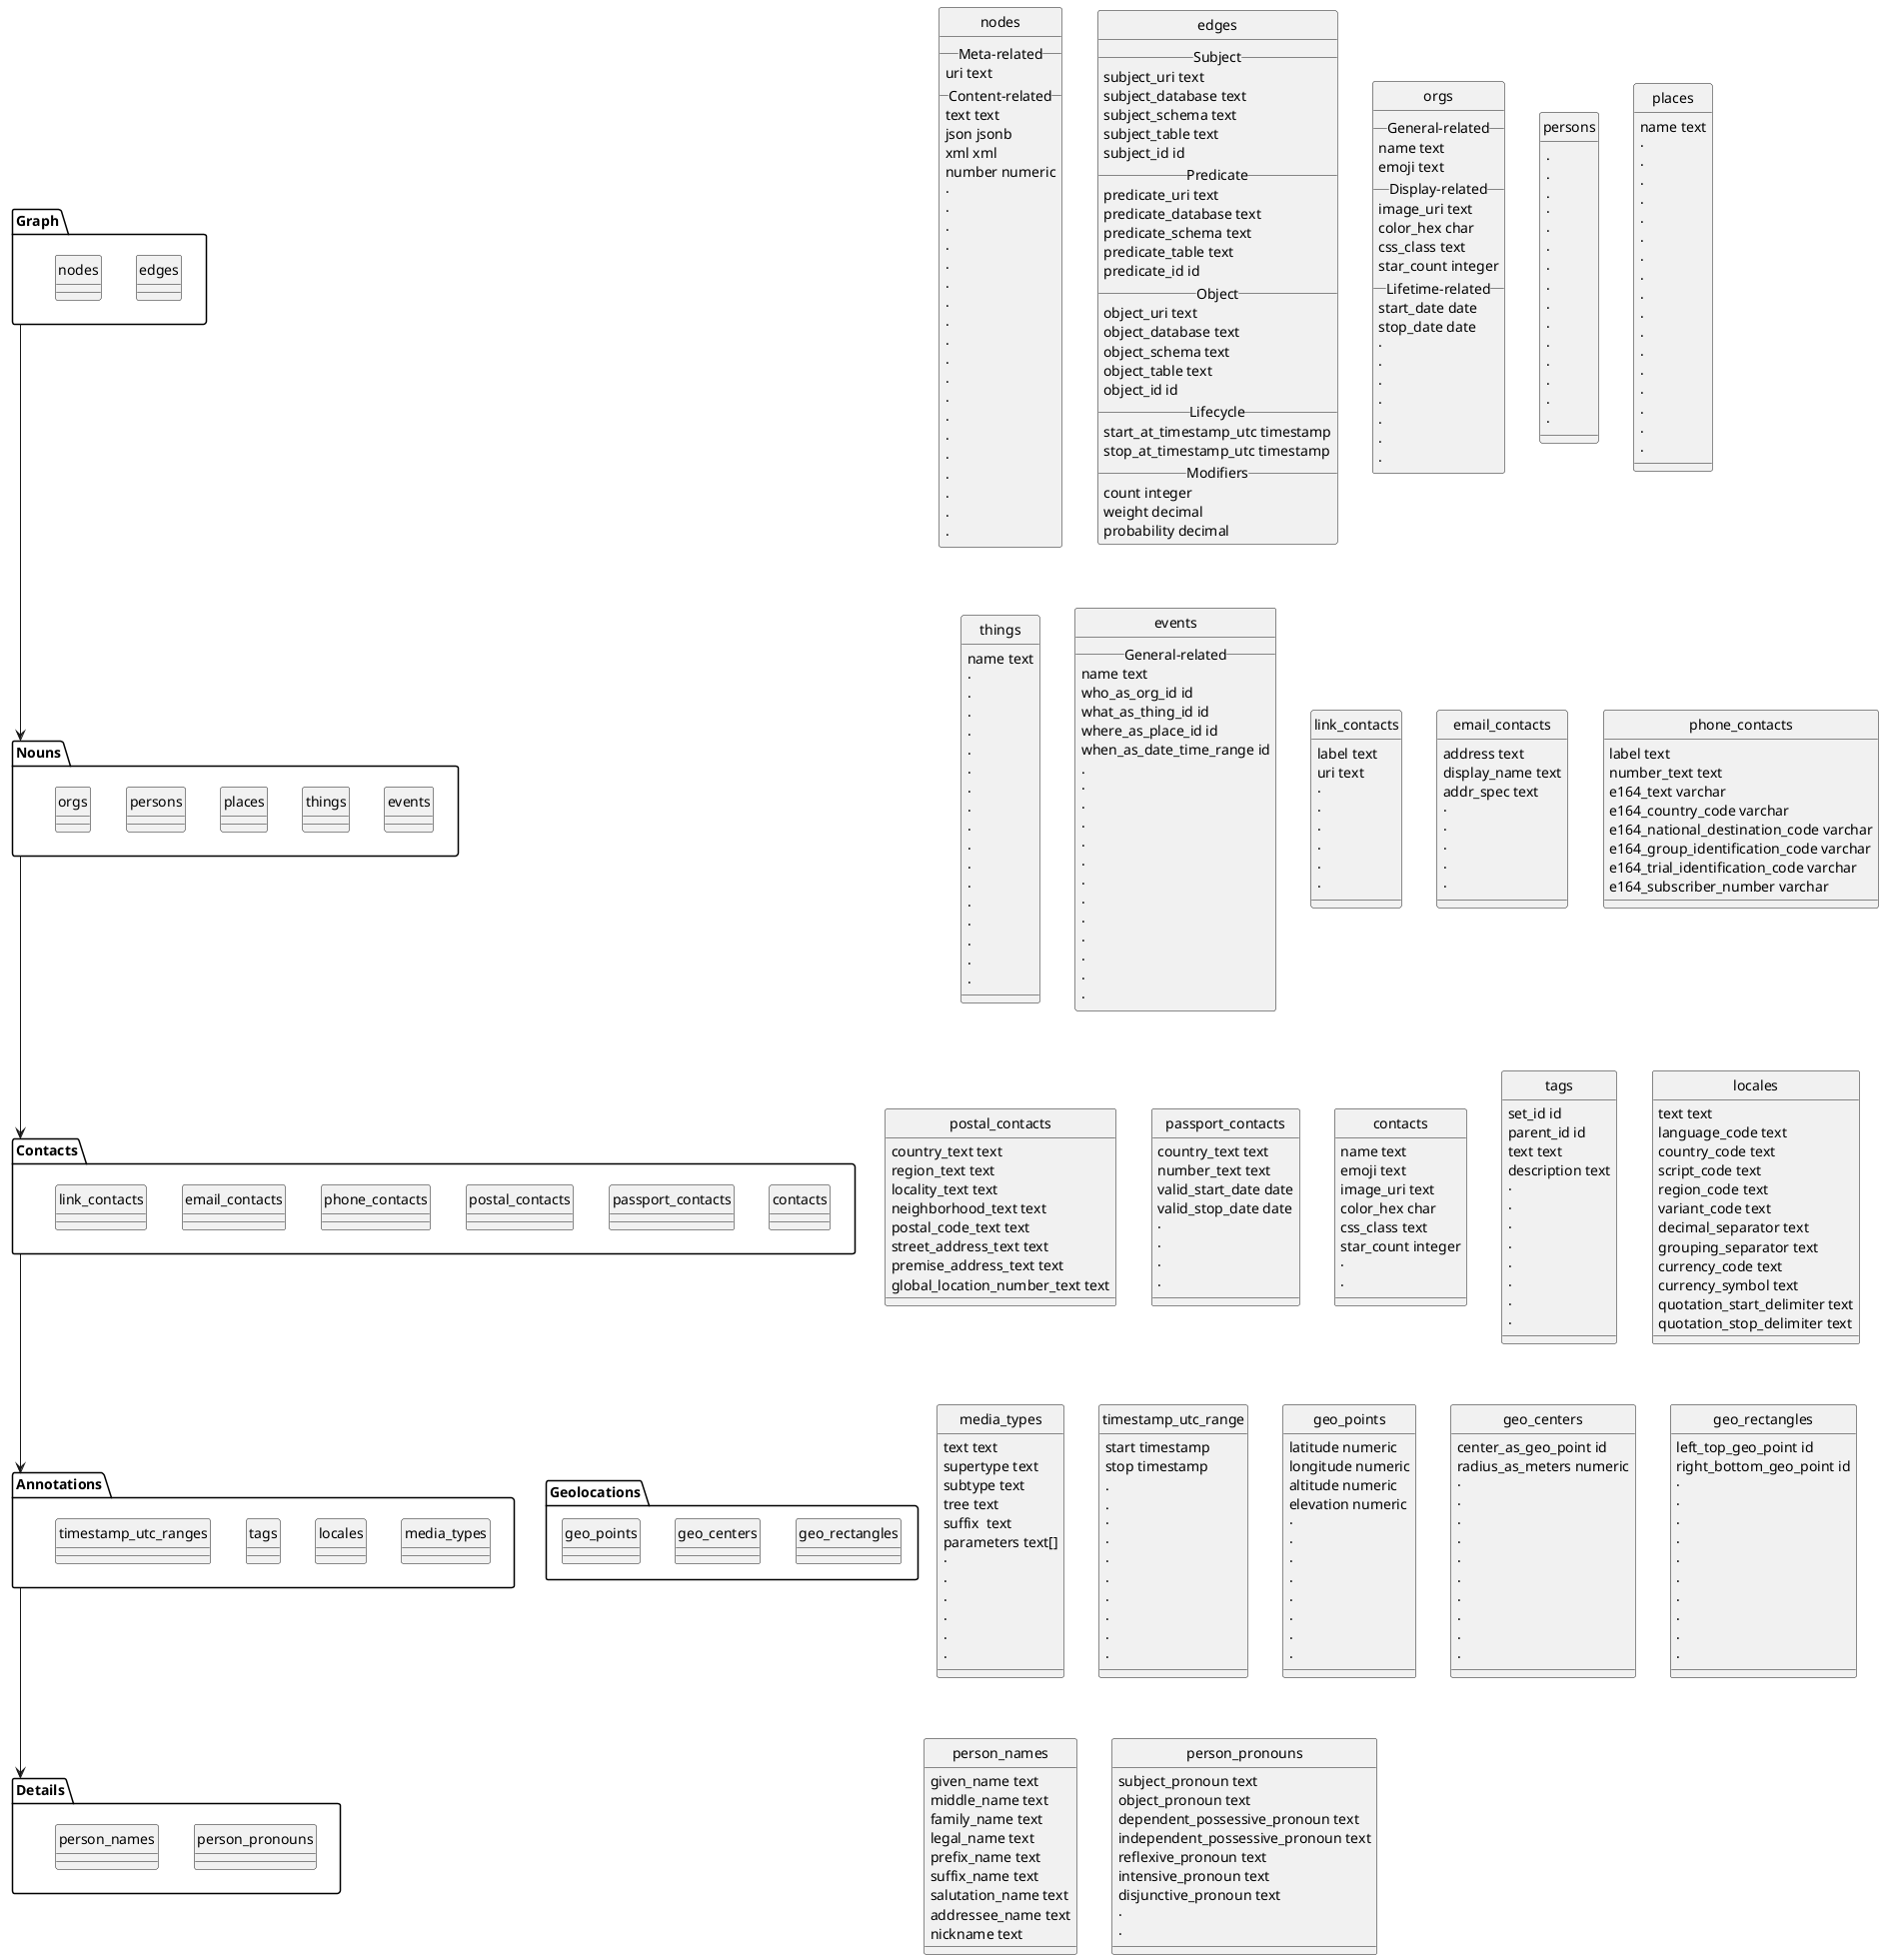 @startuml
skinparam monochrome true
hide circle

package Graph {
  class nodes
  class edges
}

package Nouns {
  class orgs
  class persons
  class places
  class things
  class events
}

package Contacts {
  class link_contacts
  class email_contacts
  class phone_contacts
  class postal_contacts
  class passport_contacts
  class contacts
}

package Annotations {
  class tags
  class locales
  class media_types
  class timestamp_utc_ranges
}

package Geolocations {
  class geo_points
  class geo_centers
  class geo_rectangles
}

package Details {
  class person_names
  class person_pronouns
}

Graph -d-> Nouns
Nouns -d-> Contacts
Contacts -d-> Annotations
Annotations -d-> Details

nodes -r[hidden] edges

orgs -[hidden] persons
persons -[hidden] places
places -[hidden] things
things -[hidden] events

link_contacts -[hidden] email_contacts
email_contacts -[hidden] phone_contacts
phone_contacts -[hidden] postal_contacts
postal_contacts -[hidden] passport_contacts
passport_contacts -[hidden] contacts

tags -r[hidden] locales
locales -r[hidden] media_types
media_types -r[hidden] geo_points
geo_points -r[hidden] geo_centers
geo_centers -r[hidden] geo_rectangles

person_names -r[hidden] person_pronouns

class nodes {
__ Meta-related __
  uri text
__ Content-related __
  text text
  json jsonb
  xml xml
  number numeric
  ·
  ·
  ·
  ·
  ·
  ·
  ·
  ·
  ·
  ·
  ·
  ·
  ·
  ·
  ·
  ·
  ·
  ·
  ·
}

class edges {
__ Subject __
  subject_uri text
  subject_database text
  subject_schema text
  subject_table text
  subject_id id
__ Predicate __
  predicate_uri text
  predicate_database text
  predicate_schema text
  predicate_table text
  predicate_id id
__ Object __
  object_uri text
  object_database text
  object_schema text
  object_table text
  object_id id
__ Lifecycle __
  start_at_timestamp_utc timestamp
  stop_at_timestamp_utc timestamp
__ Modifiers __
  count integer
  weight decimal
  probability decimal
}

class orgs {
__ General-related __
  name text
  emoji text
__ Display-related __
  image_uri text
  color_hex char
  css_class text
  star_count integer
__ Lifetime-related __
  start_date date
  stop_date date
  ·
  ·
  ·
  ·
  ·
  ·
  ·
}

class persons {
  .
  .
  .
  ·
  ·
  ·
  ·
  ·
  ·
  ·
  ·
  ·
  ·
  ·
  ·
}

class places {
  name text
  ·
  ·
  ·
  ·
  ·
  ·
  ·
  ·
  ·
  ·
  ·
  ·
  ·
  ·
  ·
  ·
  ·
}

class things {
  name text
  ·
  ·
  ·
  ·
  ·
  ·
  ·
  ·
  ·
  ·
  ·
  ·
  ·
  ·
  ·
  ·
  ·
}

class events {
__ General-related __
  name text
  who_as_org_id id
  what_as_thing_id id
  where_as_place_id id
  when_as_date_time_range id
  .
  ·
  ·
  ·
  ·
  ·
  ·
  ·
  ·
  ·
  ·
  ·
  ·
}

class link_contacts {
  label text
  uri text
  ·
  ·
  ·
  ·
  ·
  ·
}

class email_contacts {
  address text
  display_name text
  addr_spec text
  ·
  ·
  ·
  ·
  ·
}

class phone_contacts {
  label text
  number_text text
  e164_text varchar
  e164_country_code varchar
  e164_national_destination_code varchar
  e164_group_identification_code varchar
  e164_trial_identification_code varchar
  e164_subscriber_number varchar
}

class postal_contacts {
  country_text text
  region_text text
  locality_text text
  neighborhood_text text
  postal_code_text text
  street_address_text text
  premise_address_text text
  global_location_number_text text
}

class passport_contacts {
  country_text text
  number_text text
  valid_start_date date
  valid_stop_date date
  ·
  ·
  ·
  ·
}

class contacts {
  name text
  emoji text
  image_uri text
  color_hex char
  css_class text
  star_count integer
  ·
  ·
}

class tags {
  set_id id
  parent_id id
  text text
  description text
  ·
  ·
  ·
  ·
  ·
  ·
  ·
  ·
}

class locales {
  text text
  language_code text
  country_code text
  script_code text
  region_code text
  variant_code text
  decimal_separator text
  grouping_separator text
  currency_code text
  currency_symbol text
  quotation_start_delimiter text
  quotation_stop_delimiter text
}

class media_types {
  text text
  supertype text
  subtype text
  tree text
  suffix  text
  parameters text[]
  ·
  ·
  ·
  ·
  ·
  ·
}

class timestamp_utc_range {
  start timestamp
  stop timestamp
  .
  .
  ·
  ·
  ·
  ·
  ·
  ·
  ·
  ·
}

class geo_points {
  latitude numeric
  longitude numeric
  altitude numeric
  elevation numeric
  ·
  ·
  ·
  ·
  ·
  ·
  ·
  ·
}

class geo_centers {
  center_as_geo_point id
  radius_as_meters numeric
  ·
  ·
  ·
  ·
  ·
  ·
  ·
  ·
  ·
  ·
}

class geo_rectangles {
  left_top_geo_point id
  right_bottom_geo_point id
  ·
  ·
  ·
  ·
  ·
  ·
  ·
  ·
  ·
  ·
}

class person_names {
  given_name text
  middle_name text
  family_name text
  legal_name text
  prefix_name text
  suffix_name text
  salutation_name text
  addressee_name text
  nickname text
}

class person_pronouns {
  subject_pronoun text
  object_pronoun text
  dependent_possessive_pronoun text
  independent_possessive_pronoun text
  reflexive_pronoun text
  intensive_pronoun text
  disjunctive_pronoun text
  ·
  ·
}

@enduml
